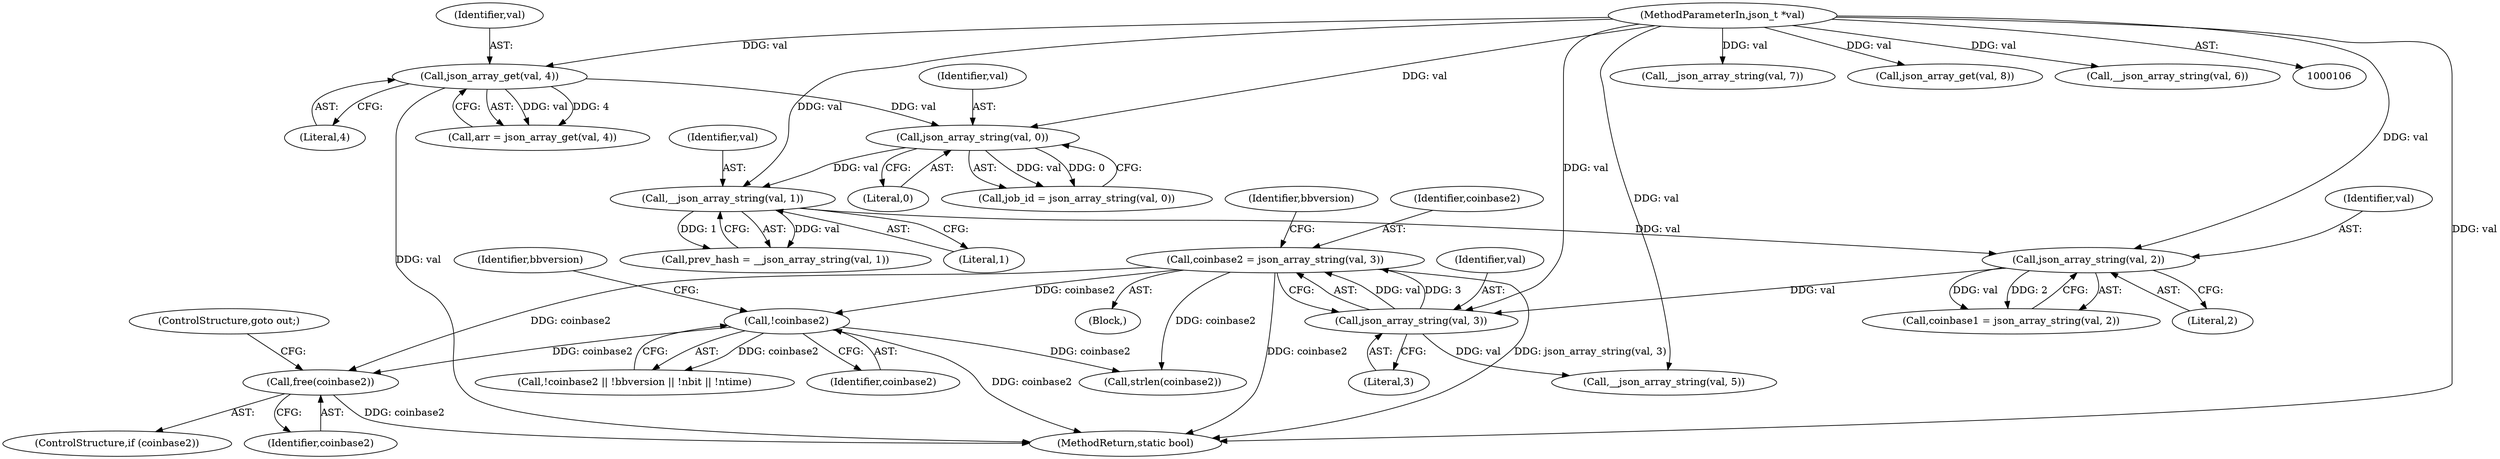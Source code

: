 digraph "0_cgminer_e1c5050734123973b99d181c45e74b2cbb00272e_1@pointer" {
"1000227" [label="(Call,free(coinbase2))"];
"1000206" [label="(Call,!coinbase2)"];
"1000169" [label="(Call,coinbase2 = json_array_string(val, 3))"];
"1000171" [label="(Call,json_array_string(val, 3))"];
"1000166" [label="(Call,json_array_string(val, 2))"];
"1000161" [label="(Call,__json_array_string(val, 1))"];
"1000156" [label="(Call,json_array_string(val, 0))"];
"1000139" [label="(Call,json_array_get(val, 4))"];
"1000108" [label="(MethodParameterIn,json_t *val)"];
"1000139" [label="(Call,json_array_get(val, 4))"];
"1000166" [label="(Call,json_array_string(val, 2))"];
"1000175" [label="(Identifier,bbversion)"];
"1000186" [label="(Call,__json_array_string(val, 7))"];
"1000137" [label="(Call,arr = json_array_get(val, 4))"];
"1000167" [label="(Identifier,val)"];
"1000206" [label="(Call,!coinbase2)"];
"1000225" [label="(ControlStructure,if (coinbase2))"];
"1000205" [label="(Call,!coinbase2 || !bbversion || !nbit || !ntime)"];
"1000157" [label="(Identifier,val)"];
"1000109" [label="(Block,)"];
"1000171" [label="(Call,json_array_string(val, 3))"];
"1000141" [label="(Literal,4)"];
"1000210" [label="(Identifier,bbversion)"];
"1000140" [label="(Identifier,val)"];
"1000161" [label="(Call,__json_array_string(val, 1))"];
"1000156" [label="(Call,json_array_string(val, 0))"];
"1000164" [label="(Call,coinbase1 = json_array_string(val, 2))"];
"1000108" [label="(MethodParameterIn,json_t *val)"];
"1000169" [label="(Call,coinbase2 = json_array_string(val, 3))"];
"1000264" [label="(Call,strlen(coinbase2))"];
"1000229" [label="(ControlStructure,goto out;)"];
"1000207" [label="(Identifier,coinbase2)"];
"1000159" [label="(Call,prev_hash = __json_array_string(val, 1))"];
"1000162" [label="(Identifier,val)"];
"1000168" [label="(Literal,2)"];
"1000163" [label="(Literal,1)"];
"1000228" [label="(Identifier,coinbase2)"];
"1000154" [label="(Call,job_id = json_array_string(val, 0))"];
"1000176" [label="(Call,__json_array_string(val, 5))"];
"1000192" [label="(Call,json_array_get(val, 8))"];
"1000170" [label="(Identifier,coinbase2)"];
"1000173" [label="(Literal,3)"];
"1000172" [label="(Identifier,val)"];
"1000158" [label="(Literal,0)"];
"1000181" [label="(Call,__json_array_string(val, 6))"];
"1000227" [label="(Call,free(coinbase2))"];
"1000685" [label="(MethodReturn,static bool)"];
"1000227" -> "1000225"  [label="AST: "];
"1000227" -> "1000228"  [label="CFG: "];
"1000228" -> "1000227"  [label="AST: "];
"1000229" -> "1000227"  [label="CFG: "];
"1000227" -> "1000685"  [label="DDG: coinbase2"];
"1000206" -> "1000227"  [label="DDG: coinbase2"];
"1000169" -> "1000227"  [label="DDG: coinbase2"];
"1000206" -> "1000205"  [label="AST: "];
"1000206" -> "1000207"  [label="CFG: "];
"1000207" -> "1000206"  [label="AST: "];
"1000210" -> "1000206"  [label="CFG: "];
"1000205" -> "1000206"  [label="CFG: "];
"1000206" -> "1000685"  [label="DDG: coinbase2"];
"1000206" -> "1000205"  [label="DDG: coinbase2"];
"1000169" -> "1000206"  [label="DDG: coinbase2"];
"1000206" -> "1000264"  [label="DDG: coinbase2"];
"1000169" -> "1000109"  [label="AST: "];
"1000169" -> "1000171"  [label="CFG: "];
"1000170" -> "1000169"  [label="AST: "];
"1000171" -> "1000169"  [label="AST: "];
"1000175" -> "1000169"  [label="CFG: "];
"1000169" -> "1000685"  [label="DDG: json_array_string(val, 3)"];
"1000169" -> "1000685"  [label="DDG: coinbase2"];
"1000171" -> "1000169"  [label="DDG: val"];
"1000171" -> "1000169"  [label="DDG: 3"];
"1000169" -> "1000264"  [label="DDG: coinbase2"];
"1000171" -> "1000173"  [label="CFG: "];
"1000172" -> "1000171"  [label="AST: "];
"1000173" -> "1000171"  [label="AST: "];
"1000166" -> "1000171"  [label="DDG: val"];
"1000108" -> "1000171"  [label="DDG: val"];
"1000171" -> "1000176"  [label="DDG: val"];
"1000166" -> "1000164"  [label="AST: "];
"1000166" -> "1000168"  [label="CFG: "];
"1000167" -> "1000166"  [label="AST: "];
"1000168" -> "1000166"  [label="AST: "];
"1000164" -> "1000166"  [label="CFG: "];
"1000166" -> "1000164"  [label="DDG: val"];
"1000166" -> "1000164"  [label="DDG: 2"];
"1000161" -> "1000166"  [label="DDG: val"];
"1000108" -> "1000166"  [label="DDG: val"];
"1000161" -> "1000159"  [label="AST: "];
"1000161" -> "1000163"  [label="CFG: "];
"1000162" -> "1000161"  [label="AST: "];
"1000163" -> "1000161"  [label="AST: "];
"1000159" -> "1000161"  [label="CFG: "];
"1000161" -> "1000159"  [label="DDG: val"];
"1000161" -> "1000159"  [label="DDG: 1"];
"1000156" -> "1000161"  [label="DDG: val"];
"1000108" -> "1000161"  [label="DDG: val"];
"1000156" -> "1000154"  [label="AST: "];
"1000156" -> "1000158"  [label="CFG: "];
"1000157" -> "1000156"  [label="AST: "];
"1000158" -> "1000156"  [label="AST: "];
"1000154" -> "1000156"  [label="CFG: "];
"1000156" -> "1000154"  [label="DDG: val"];
"1000156" -> "1000154"  [label="DDG: 0"];
"1000139" -> "1000156"  [label="DDG: val"];
"1000108" -> "1000156"  [label="DDG: val"];
"1000139" -> "1000137"  [label="AST: "];
"1000139" -> "1000141"  [label="CFG: "];
"1000140" -> "1000139"  [label="AST: "];
"1000141" -> "1000139"  [label="AST: "];
"1000137" -> "1000139"  [label="CFG: "];
"1000139" -> "1000685"  [label="DDG: val"];
"1000139" -> "1000137"  [label="DDG: val"];
"1000139" -> "1000137"  [label="DDG: 4"];
"1000108" -> "1000139"  [label="DDG: val"];
"1000108" -> "1000106"  [label="AST: "];
"1000108" -> "1000685"  [label="DDG: val"];
"1000108" -> "1000176"  [label="DDG: val"];
"1000108" -> "1000181"  [label="DDG: val"];
"1000108" -> "1000186"  [label="DDG: val"];
"1000108" -> "1000192"  [label="DDG: val"];
}
